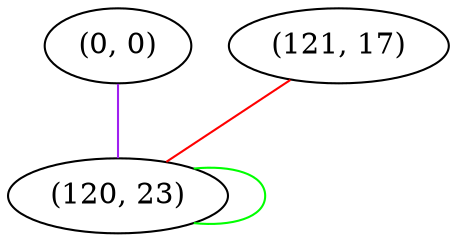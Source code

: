 graph "" {
"(0, 0)";
"(121, 17)";
"(120, 23)";
"(0, 0)" -- "(120, 23)"  [color=purple, key=0, weight=4];
"(121, 17)" -- "(120, 23)"  [color=red, key=0, weight=1];
"(120, 23)" -- "(120, 23)"  [color=green, key=0, weight=2];
}
